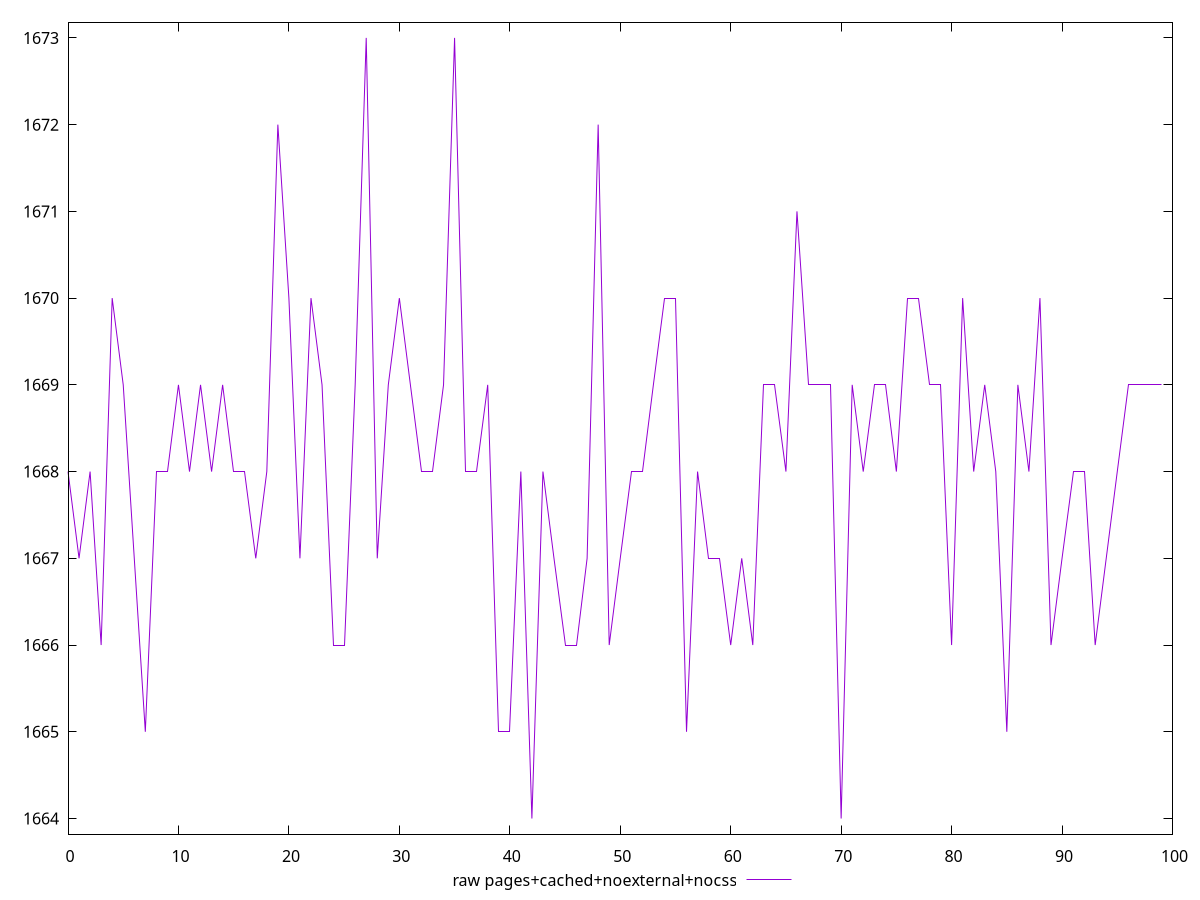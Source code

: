 $_rawPagesCachedNoexternalNocss <<EOF
1668
1667
1668
1666
1670
1669
1667
1665
1668
1668
1669
1668
1669
1668
1669
1668
1668
1667
1668
1672
1670
1667
1670
1669
1666
1666
1669
1673
1667
1669
1670
1669
1668
1668
1669
1673
1668
1668
1669
1665
1665
1668
1664
1668
1667
1666
1666
1667
1672
1666
1667
1668
1668
1669
1670
1670
1665
1668
1667
1667
1666
1667
1666
1669
1669
1668
1671
1669
1669
1669
1664
1669
1668
1669
1669
1668
1670
1670
1669
1669
1666
1670
1668
1669
1668
1665
1669
1668
1670
1666
1667
1668
1668
1666
1667
1668
1669
1669
1669
1669
EOF
set key outside below
set terminal pngcairo
set output "report_00006_2020-11-02T20-21-41.718Z/metrics/pages+cached+noexternal+nocss//raw.png"
set yrange [1663.82:1673.18]
plot $_rawPagesCachedNoexternalNocss title "raw pages+cached+noexternal+nocss" with line ,